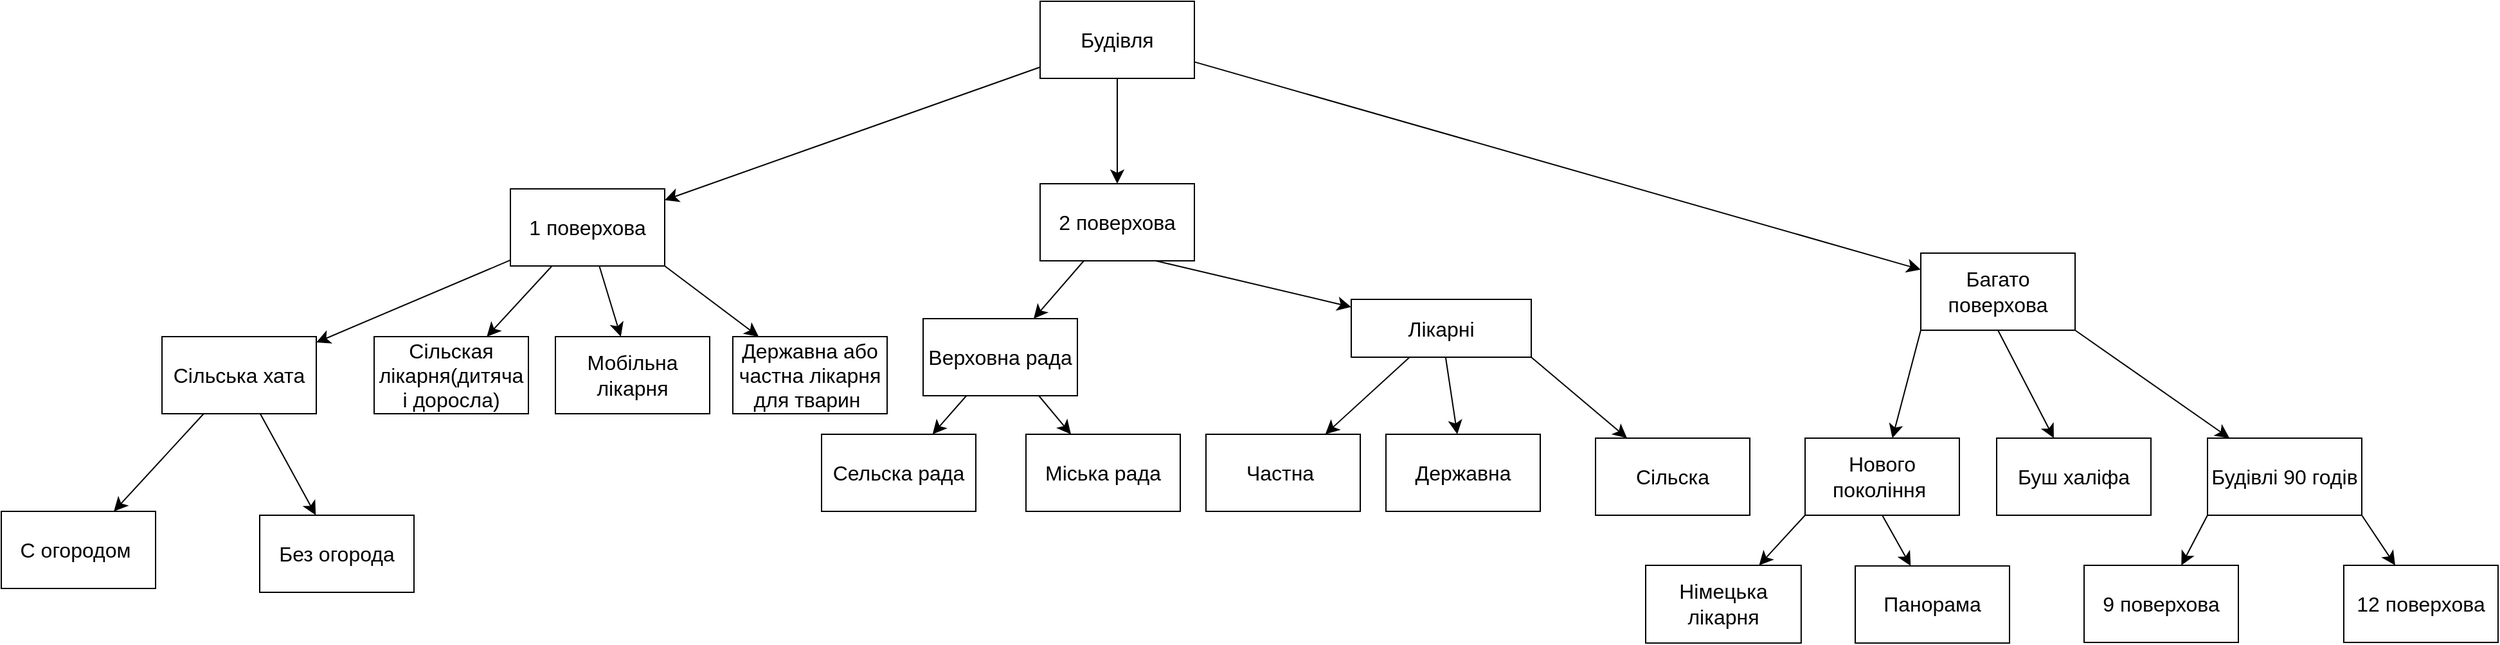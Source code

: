 <mxfile version="21.7.2" type="github">
  <diagram name="Страница — 1" id="tsVxFC9_q7xapw3J_Hjs">
    <mxGraphModel dx="2234" dy="1190" grid="0" gridSize="10" guides="1" tooltips="1" connect="1" arrows="1" fold="1" page="0" pageScale="1" pageWidth="827" pageHeight="1169" math="0" shadow="0">
      <root>
        <mxCell id="0" />
        <mxCell id="1" parent="0" />
        <mxCell id="fxfDu-sRvrEcrE2jMymL-13" style="edgeStyle=none;curved=1;rounded=0;orthogonalLoop=1;jettySize=auto;html=1;fontSize=12;startSize=8;endSize=8;" parent="1" source="fxfDu-sRvrEcrE2jMymL-1" target="fxfDu-sRvrEcrE2jMymL-16" edge="1">
          <mxGeometry relative="1" as="geometry">
            <mxPoint x="224" y="-19" as="targetPoint" />
          </mxGeometry>
        </mxCell>
        <mxCell id="fxfDu-sRvrEcrE2jMymL-17" style="edgeStyle=none;curved=1;rounded=0;orthogonalLoop=1;jettySize=auto;html=1;fontSize=12;startSize=8;endSize=8;" parent="1" source="fxfDu-sRvrEcrE2jMymL-1" target="fxfDu-sRvrEcrE2jMymL-18" edge="1">
          <mxGeometry relative="1" as="geometry">
            <mxPoint x="224" y="-20" as="targetPoint" />
          </mxGeometry>
        </mxCell>
        <mxCell id="fxfDu-sRvrEcrE2jMymL-19" style="edgeStyle=none;curved=1;rounded=0;orthogonalLoop=1;jettySize=auto;html=1;fontSize=12;startSize=8;endSize=8;" parent="1" source="fxfDu-sRvrEcrE2jMymL-1" target="fxfDu-sRvrEcrE2jMymL-20" edge="1">
          <mxGeometry relative="1" as="geometry">
            <mxPoint x="453" y="-28" as="targetPoint" />
          </mxGeometry>
        </mxCell>
        <mxCell id="fxfDu-sRvrEcrE2jMymL-1" value="Будівля&lt;br&gt;" style="rounded=0;whiteSpace=wrap;html=1;fontSize=16;" parent="1" vertex="1">
          <mxGeometry x="164" y="-172" width="120" height="60" as="geometry" />
        </mxCell>
        <mxCell id="fxfDu-sRvrEcrE2jMymL-21" style="edgeStyle=none;curved=1;rounded=0;orthogonalLoop=1;jettySize=auto;html=1;fontSize=12;startSize=8;endSize=8;" parent="1" source="fxfDu-sRvrEcrE2jMymL-16" target="fxfDu-sRvrEcrE2jMymL-22" edge="1">
          <mxGeometry relative="1" as="geometry">
            <mxPoint x="-42" y="106" as="targetPoint" />
          </mxGeometry>
        </mxCell>
        <mxCell id="fxfDu-sRvrEcrE2jMymL-23" style="edgeStyle=none;curved=1;rounded=0;orthogonalLoop=1;jettySize=auto;html=1;fontSize=12;startSize=8;endSize=8;" parent="1" source="fxfDu-sRvrEcrE2jMymL-16" target="fxfDu-sRvrEcrE2jMymL-24" edge="1">
          <mxGeometry relative="1" as="geometry">
            <mxPoint x="-42" y="81" as="targetPoint" />
          </mxGeometry>
        </mxCell>
        <mxCell id="fxfDu-sRvrEcrE2jMymL-25" style="edgeStyle=none;curved=1;rounded=0;orthogonalLoop=1;jettySize=auto;html=1;exitX=1;exitY=1;exitDx=0;exitDy=0;fontSize=12;startSize=8;endSize=8;" parent="1" source="fxfDu-sRvrEcrE2jMymL-16" target="fxfDu-sRvrEcrE2jMymL-26" edge="1">
          <mxGeometry relative="1" as="geometry">
            <mxPoint x="99" y="97" as="targetPoint" />
          </mxGeometry>
        </mxCell>
        <mxCell id="fxfDu-sRvrEcrE2jMymL-46" style="edgeStyle=none;curved=1;rounded=0;orthogonalLoop=1;jettySize=auto;html=1;fontSize=12;startSize=8;endSize=8;" parent="1" source="fxfDu-sRvrEcrE2jMymL-16" target="fxfDu-sRvrEcrE2jMymL-47" edge="1">
          <mxGeometry relative="1" as="geometry">
            <mxPoint x="-146" y="88" as="targetPoint" />
          </mxGeometry>
        </mxCell>
        <mxCell id="fxfDu-sRvrEcrE2jMymL-16" value="1 поверхова&lt;br&gt;" style="rounded=0;whiteSpace=wrap;html=1;fontSize=16;" parent="1" vertex="1">
          <mxGeometry x="-248" y="-26" width="120" height="60" as="geometry" />
        </mxCell>
        <mxCell id="fxfDu-sRvrEcrE2jMymL-31" style="edgeStyle=none;curved=1;rounded=0;orthogonalLoop=1;jettySize=auto;html=1;fontSize=12;startSize=8;endSize=8;" parent="1" source="fxfDu-sRvrEcrE2jMymL-18" target="fxfDu-sRvrEcrE2jMymL-32" edge="1">
          <mxGeometry relative="1" as="geometry">
            <mxPoint x="129" y="84" as="targetPoint" />
          </mxGeometry>
        </mxCell>
        <mxCell id="fxfDu-sRvrEcrE2jMymL-37" style="edgeStyle=none;curved=1;rounded=0;orthogonalLoop=1;jettySize=auto;html=1;exitX=0.75;exitY=1;exitDx=0;exitDy=0;fontSize=12;startSize=8;endSize=8;" parent="1" source="fxfDu-sRvrEcrE2jMymL-18" target="fxfDu-sRvrEcrE2jMymL-38" edge="1">
          <mxGeometry relative="1" as="geometry">
            <mxPoint x="300" y="82" as="targetPoint" />
          </mxGeometry>
        </mxCell>
        <mxCell id="fxfDu-sRvrEcrE2jMymL-18" value="2 поверхова" style="rounded=0;whiteSpace=wrap;html=1;fontSize=16;" parent="1" vertex="1">
          <mxGeometry x="164" y="-30" width="120" height="60" as="geometry" />
        </mxCell>
        <mxCell id="fxfDu-sRvrEcrE2jMymL-48" style="edgeStyle=none;curved=1;rounded=0;orthogonalLoop=1;jettySize=auto;html=1;exitX=0;exitY=1;exitDx=0;exitDy=0;fontSize=12;startSize=8;endSize=8;" parent="1" source="fxfDu-sRvrEcrE2jMymL-20" target="fxfDu-sRvrEcrE2jMymL-49" edge="1">
          <mxGeometry relative="1" as="geometry">
            <mxPoint x="678" y="-31" as="targetPoint" />
          </mxGeometry>
        </mxCell>
        <mxCell id="fxfDu-sRvrEcrE2jMymL-52" style="edgeStyle=none;curved=1;rounded=0;orthogonalLoop=1;jettySize=auto;html=1;exitX=0.5;exitY=1;exitDx=0;exitDy=0;fontSize=12;startSize=8;endSize=8;" parent="1" source="fxfDu-sRvrEcrE2jMymL-20" target="fxfDu-sRvrEcrE2jMymL-53" edge="1">
          <mxGeometry relative="1" as="geometry">
            <mxPoint x="939.667" y="185" as="targetPoint" />
          </mxGeometry>
        </mxCell>
        <mxCell id="fxfDu-sRvrEcrE2jMymL-54" style="edgeStyle=none;curved=1;rounded=0;orthogonalLoop=1;jettySize=auto;html=1;exitX=1;exitY=1;exitDx=0;exitDy=0;fontSize=12;startSize=8;endSize=8;" parent="1" source="fxfDu-sRvrEcrE2jMymL-20" target="fxfDu-sRvrEcrE2jMymL-55" edge="1">
          <mxGeometry relative="1" as="geometry">
            <mxPoint x="1166.333" y="158.333" as="targetPoint" />
          </mxGeometry>
        </mxCell>
        <mxCell id="fxfDu-sRvrEcrE2jMymL-20" value="Багато поверхова" style="rounded=0;whiteSpace=wrap;html=1;fontSize=16;" parent="1" vertex="1">
          <mxGeometry x="849" y="24" width="120" height="60" as="geometry" />
        </mxCell>
        <mxCell id="fxfDu-sRvrEcrE2jMymL-27" style="edgeStyle=none;curved=1;rounded=0;orthogonalLoop=1;jettySize=auto;html=1;fontSize=12;startSize=8;endSize=8;" parent="1" source="fxfDu-sRvrEcrE2jMymL-22" target="fxfDu-sRvrEcrE2jMymL-28" edge="1">
          <mxGeometry relative="1" as="geometry">
            <mxPoint x="-459" y="203" as="targetPoint" />
          </mxGeometry>
        </mxCell>
        <mxCell id="fxfDu-sRvrEcrE2jMymL-29" style="edgeStyle=none;curved=1;rounded=0;orthogonalLoop=1;jettySize=auto;html=1;fontSize=12;startSize=8;endSize=8;" parent="1" source="fxfDu-sRvrEcrE2jMymL-22" target="fxfDu-sRvrEcrE2jMymL-30" edge="1">
          <mxGeometry relative="1" as="geometry">
            <mxPoint x="-232" y="183" as="targetPoint" />
          </mxGeometry>
        </mxCell>
        <mxCell id="fxfDu-sRvrEcrE2jMymL-22" value="Сільська хата" style="rounded=0;whiteSpace=wrap;html=1;fontSize=16;" parent="1" vertex="1">
          <mxGeometry x="-519" y="89" width="120" height="60" as="geometry" />
        </mxCell>
        <mxCell id="fxfDu-sRvrEcrE2jMymL-24" value="Сільская лікарня(дитяча і доросла)" style="rounded=0;whiteSpace=wrap;html=1;fontSize=16;" parent="1" vertex="1">
          <mxGeometry x="-354" y="89" width="120" height="60" as="geometry" />
        </mxCell>
        <mxCell id="fxfDu-sRvrEcrE2jMymL-26" value="Державна або частна лікарня для тварин&amp;nbsp;" style="rounded=0;whiteSpace=wrap;html=1;fontSize=16;" parent="1" vertex="1">
          <mxGeometry x="-75" y="89" width="120" height="60" as="geometry" />
        </mxCell>
        <mxCell id="fxfDu-sRvrEcrE2jMymL-28" value="С огородом&amp;nbsp;" style="rounded=0;whiteSpace=wrap;html=1;fontSize=16;" parent="1" vertex="1">
          <mxGeometry x="-644" y="225" width="120" height="60" as="geometry" />
        </mxCell>
        <mxCell id="fxfDu-sRvrEcrE2jMymL-30" value="Без огорода" style="rounded=0;whiteSpace=wrap;html=1;fontSize=16;" parent="1" vertex="1">
          <mxGeometry x="-443" y="228" width="120" height="60" as="geometry" />
        </mxCell>
        <mxCell id="fxfDu-sRvrEcrE2jMymL-33" style="edgeStyle=none;curved=1;rounded=0;orthogonalLoop=1;jettySize=auto;html=1;fontSize=12;startSize=8;endSize=8;" parent="1" source="fxfDu-sRvrEcrE2jMymL-32" target="fxfDu-sRvrEcrE2jMymL-34" edge="1">
          <mxGeometry relative="1" as="geometry">
            <mxPoint x="133" y="167" as="targetPoint" />
          </mxGeometry>
        </mxCell>
        <mxCell id="fxfDu-sRvrEcrE2jMymL-35" style="edgeStyle=none;curved=1;rounded=0;orthogonalLoop=1;jettySize=auto;html=1;exitX=0.75;exitY=1;exitDx=0;exitDy=0;fontSize=12;startSize=8;endSize=8;" parent="1" source="fxfDu-sRvrEcrE2jMymL-32" target="fxfDu-sRvrEcrE2jMymL-36" edge="1">
          <mxGeometry relative="1" as="geometry">
            <mxPoint x="206" y="170" as="targetPoint" />
          </mxGeometry>
        </mxCell>
        <mxCell id="fxfDu-sRvrEcrE2jMymL-32" value="Верховна рада" style="rounded=0;whiteSpace=wrap;html=1;fontSize=16;" parent="1" vertex="1">
          <mxGeometry x="73" y="75" width="120" height="60" as="geometry" />
        </mxCell>
        <mxCell id="fxfDu-sRvrEcrE2jMymL-34" value="Сельска рада" style="rounded=0;whiteSpace=wrap;html=1;fontSize=16;" parent="1" vertex="1">
          <mxGeometry x="-6" y="165" width="120" height="60" as="geometry" />
        </mxCell>
        <mxCell id="fxfDu-sRvrEcrE2jMymL-36" value="Міська рада" style="rounded=0;whiteSpace=wrap;html=1;fontSize=16;" parent="1" vertex="1">
          <mxGeometry x="153" y="165" width="120" height="60" as="geometry" />
        </mxCell>
        <mxCell id="fxfDu-sRvrEcrE2jMymL-39" style="edgeStyle=none;curved=1;rounded=0;orthogonalLoop=1;jettySize=auto;html=1;fontSize=12;startSize=8;endSize=8;" parent="1" source="fxfDu-sRvrEcrE2jMymL-38" target="fxfDu-sRvrEcrE2jMymL-40" edge="1">
          <mxGeometry relative="1" as="geometry">
            <mxPoint x="319" y="175" as="targetPoint" />
          </mxGeometry>
        </mxCell>
        <mxCell id="fxfDu-sRvrEcrE2jMymL-41" style="edgeStyle=none;curved=1;rounded=0;orthogonalLoop=1;jettySize=auto;html=1;fontSize=12;startSize=8;endSize=8;" parent="1" source="fxfDu-sRvrEcrE2jMymL-38" target="fxfDu-sRvrEcrE2jMymL-42" edge="1">
          <mxGeometry relative="1" as="geometry">
            <mxPoint x="488" y="183" as="targetPoint" />
          </mxGeometry>
        </mxCell>
        <mxCell id="fxfDu-sRvrEcrE2jMymL-43" style="edgeStyle=none;curved=1;rounded=0;orthogonalLoop=1;jettySize=auto;html=1;exitX=1;exitY=1;exitDx=0;exitDy=0;fontSize=12;startSize=8;endSize=8;" parent="1" source="fxfDu-sRvrEcrE2jMymL-38" target="fxfDu-sRvrEcrE2jMymL-44" edge="1">
          <mxGeometry relative="1" as="geometry">
            <mxPoint x="658" y="163" as="targetPoint" />
          </mxGeometry>
        </mxCell>
        <mxCell id="fxfDu-sRvrEcrE2jMymL-38" value="Лікарні" style="rounded=0;whiteSpace=wrap;html=1;fontSize=16;" parent="1" vertex="1">
          <mxGeometry x="406" y="60" width="140" height="45" as="geometry" />
        </mxCell>
        <mxCell id="fxfDu-sRvrEcrE2jMymL-40" value="Частна&amp;nbsp;" style="rounded=0;whiteSpace=wrap;html=1;fontSize=16;" parent="1" vertex="1">
          <mxGeometry x="293" y="165" width="120" height="60" as="geometry" />
        </mxCell>
        <mxCell id="fxfDu-sRvrEcrE2jMymL-42" value="Державна" style="rounded=0;whiteSpace=wrap;html=1;fontSize=16;" parent="1" vertex="1">
          <mxGeometry x="433" y="165" width="120" height="60" as="geometry" />
        </mxCell>
        <mxCell id="fxfDu-sRvrEcrE2jMymL-44" value="Сільска" style="rounded=0;whiteSpace=wrap;html=1;fontSize=16;" parent="1" vertex="1">
          <mxGeometry x="596" y="168" width="120" height="60" as="geometry" />
        </mxCell>
        <mxCell id="fxfDu-sRvrEcrE2jMymL-47" value="Мобільна лікарня" style="rounded=0;whiteSpace=wrap;html=1;fontSize=16;" parent="1" vertex="1">
          <mxGeometry x="-213" y="89" width="120" height="60" as="geometry" />
        </mxCell>
        <mxCell id="fxfDu-sRvrEcrE2jMymL-60" style="edgeStyle=none;curved=1;rounded=0;orthogonalLoop=1;jettySize=auto;html=1;exitX=0;exitY=1;exitDx=0;exitDy=0;fontSize=12;startSize=8;endSize=8;" parent="1" source="fxfDu-sRvrEcrE2jMymL-49" target="fxfDu-sRvrEcrE2jMymL-61" edge="1">
          <mxGeometry relative="1" as="geometry">
            <mxPoint x="693.118" y="283.529" as="targetPoint" />
          </mxGeometry>
        </mxCell>
        <mxCell id="fxfDu-sRvrEcrE2jMymL-62" style="edgeStyle=none;curved=1;rounded=0;orthogonalLoop=1;jettySize=auto;html=1;exitX=0.5;exitY=1;exitDx=0;exitDy=0;fontSize=12;startSize=8;endSize=8;" parent="1" source="fxfDu-sRvrEcrE2jMymL-49" target="fxfDu-sRvrEcrE2jMymL-63" edge="1">
          <mxGeometry relative="1" as="geometry">
            <mxPoint x="856.647" y="276.471" as="targetPoint" />
          </mxGeometry>
        </mxCell>
        <mxCell id="fxfDu-sRvrEcrE2jMymL-49" value="Нового покоління&amp;nbsp;" style="rounded=0;whiteSpace=wrap;html=1;fontSize=16;" parent="1" vertex="1">
          <mxGeometry x="759" y="168" width="120" height="60" as="geometry" />
        </mxCell>
        <mxCell id="fxfDu-sRvrEcrE2jMymL-53" value="Буш халіфа" style="rounded=0;whiteSpace=wrap;html=1;fontSize=16;" parent="1" vertex="1">
          <mxGeometry x="907.997" y="168" width="120" height="60" as="geometry" />
        </mxCell>
        <mxCell id="fxfDu-sRvrEcrE2jMymL-56" style="edgeStyle=none;curved=1;rounded=0;orthogonalLoop=1;jettySize=auto;html=1;exitX=0;exitY=1;exitDx=0;exitDy=0;fontSize=12;startSize=8;endSize=8;" parent="1" source="fxfDu-sRvrEcrE2jMymL-55" target="fxfDu-sRvrEcrE2jMymL-57" edge="1">
          <mxGeometry relative="1" as="geometry">
            <mxPoint x="1016.333" y="300" as="targetPoint" />
          </mxGeometry>
        </mxCell>
        <mxCell id="fxfDu-sRvrEcrE2jMymL-58" style="edgeStyle=none;curved=1;rounded=0;orthogonalLoop=1;jettySize=auto;html=1;exitX=1;exitY=1;exitDx=0;exitDy=0;fontSize=12;startSize=8;endSize=8;" parent="1" source="fxfDu-sRvrEcrE2jMymL-55" target="fxfDu-sRvrEcrE2jMymL-59" edge="1">
          <mxGeometry relative="1" as="geometry">
            <mxPoint x="1237" y="272.667" as="targetPoint" />
          </mxGeometry>
        </mxCell>
        <mxCell id="fxfDu-sRvrEcrE2jMymL-55" value="Будівлі 90 годів" style="rounded=0;whiteSpace=wrap;html=1;fontSize=16;" parent="1" vertex="1">
          <mxGeometry x="1072.003" y="168.003" width="120" height="60" as="geometry" />
        </mxCell>
        <mxCell id="fxfDu-sRvrEcrE2jMymL-57" value="9 поверхова" style="rounded=0;whiteSpace=wrap;html=1;fontSize=16;" parent="1" vertex="1">
          <mxGeometry x="976.003" y="267" width="120" height="60" as="geometry" />
        </mxCell>
        <mxCell id="fxfDu-sRvrEcrE2jMymL-59" value="12 поверхова" style="rounded=0;whiteSpace=wrap;html=1;fontSize=16;" parent="1" vertex="1">
          <mxGeometry x="1178" y="266.997" width="120" height="60" as="geometry" />
        </mxCell>
        <mxCell id="fxfDu-sRvrEcrE2jMymL-61" value="Німецька лікарня" style="rounded=0;whiteSpace=wrap;html=1;fontSize=16;" parent="1" vertex="1">
          <mxGeometry x="635" y="267" width="120.94" height="60.47" as="geometry" />
        </mxCell>
        <mxCell id="fxfDu-sRvrEcrE2jMymL-63" value="Панорама" style="rounded=0;whiteSpace=wrap;html=1;fontSize=16;" parent="1" vertex="1">
          <mxGeometry x="797.997" y="267.471" width="120" height="60" as="geometry" />
        </mxCell>
      </root>
    </mxGraphModel>
  </diagram>
</mxfile>

